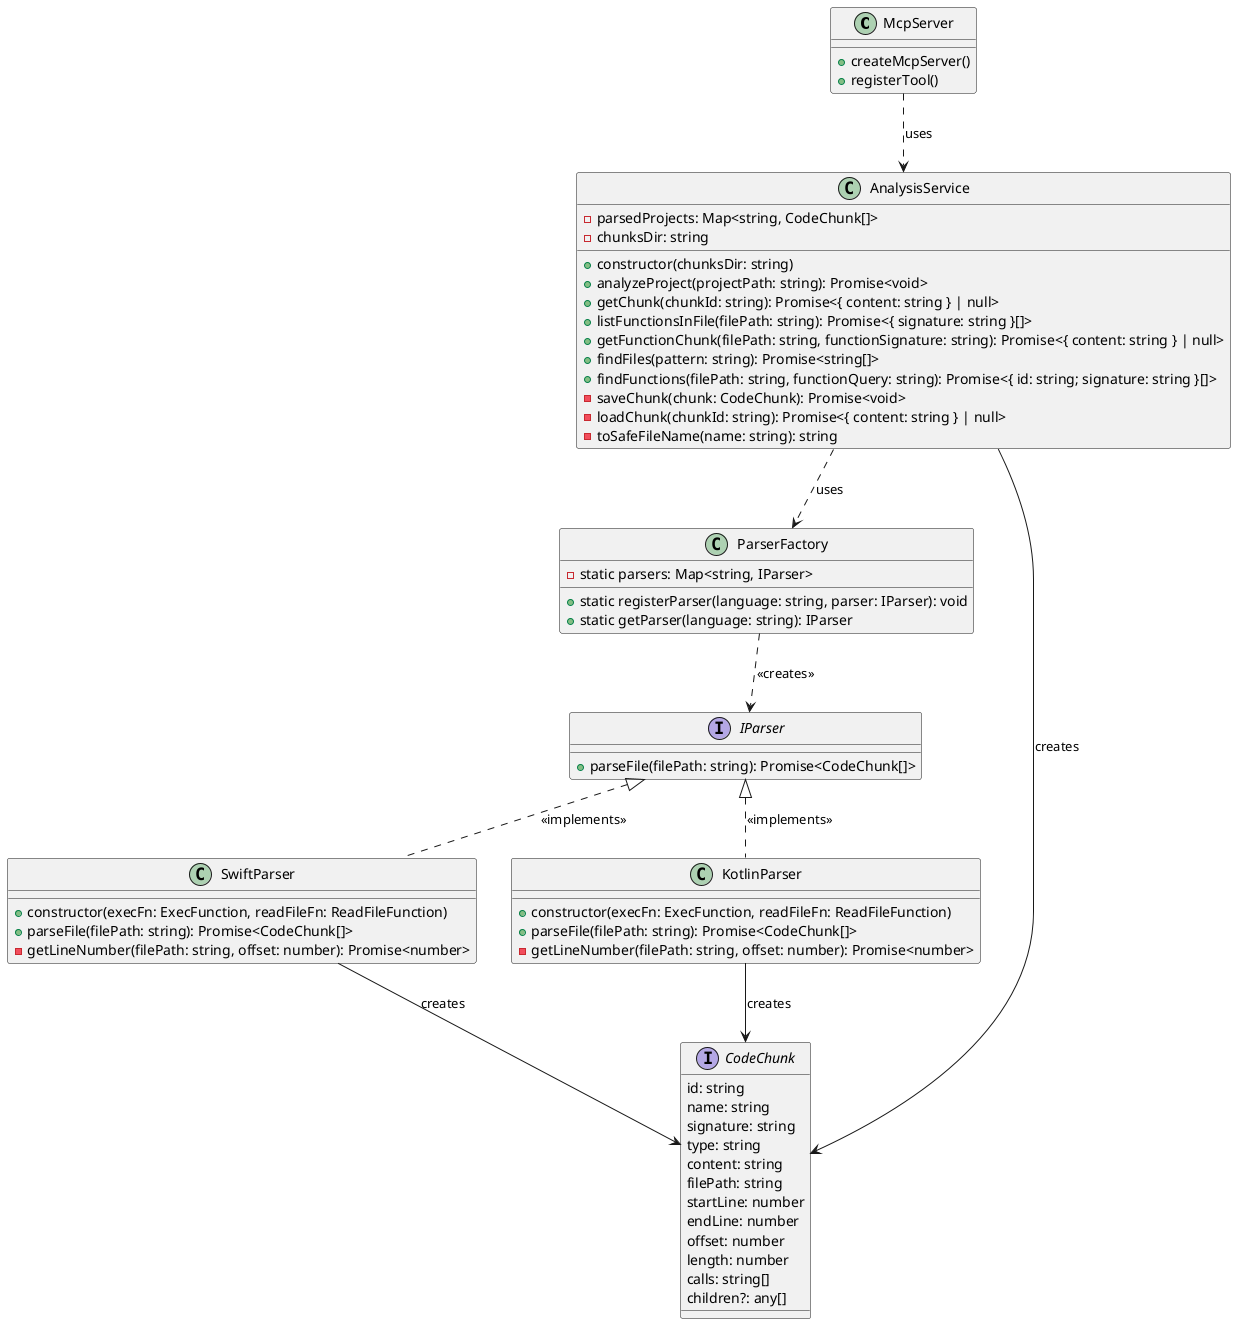 @startuml

class McpServer {
  + createMcpServer()
  + registerTool()
}

interface IParser {
  + parseFile(filePath: string): Promise<CodeChunk[]>
}

class ParserFactory {
  - static parsers: Map<string, IParser>
  + static registerParser(language: string, parser: IParser): void
  + static getParser(language: string): IParser
}

class AnalysisService {
  - parsedProjects: Map<string, CodeChunk[]>
  - chunksDir: string
  + constructor(chunksDir: string)
  + analyzeProject(projectPath: string): Promise<void>
  + getChunk(chunkId: string): Promise<{ content: string } | null>
  + listFunctionsInFile(filePath: string): Promise<{ signature: string }[]>
  + getFunctionChunk(filePath: string, functionSignature: string): Promise<{ content: string } | null>
  + findFiles(pattern: string): Promise<string[]>
  + findFunctions(filePath: string, functionQuery: string): Promise<{ id: string; signature: string }[]>
  - saveChunk(chunk: CodeChunk): Promise<void>
  - loadChunk(chunkId: string): Promise<{ content: string } | null>
  - toSafeFileName(name: string): string
}

class SwiftParser {
  + constructor(execFn: ExecFunction, readFileFn: ReadFileFunction)
  + parseFile(filePath: string): Promise<CodeChunk[]>
  - getLineNumber(filePath: string, offset: number): Promise<number>
}

class KotlinParser {
  + constructor(execFn: ExecFunction, readFileFn: ReadFileFunction)
  + parseFile(filePath: string): Promise<CodeChunk[]>
  - getLineNumber(filePath: string, offset: number): Promise<number>
}

interface CodeChunk {
  id: string
  name: string
  signature: string
  type: string
  content: string
  filePath: string
  startLine: number
  endLine: number
  offset: number
  length: number
  calls: string[]
  children?: any[]
}

McpServer ..> AnalysisService : uses
AnalysisService ..> ParserFactory : uses
ParserFactory ..> IParser : <<creates>>
SwiftParser .up.|> IParser : <<implements>>
KotlinParser .up.|> IParser : <<implements>>
AnalysisService --> CodeChunk : creates
SwiftParser --> CodeChunk : creates
KotlinParser --> CodeChunk : creates

@enduml
